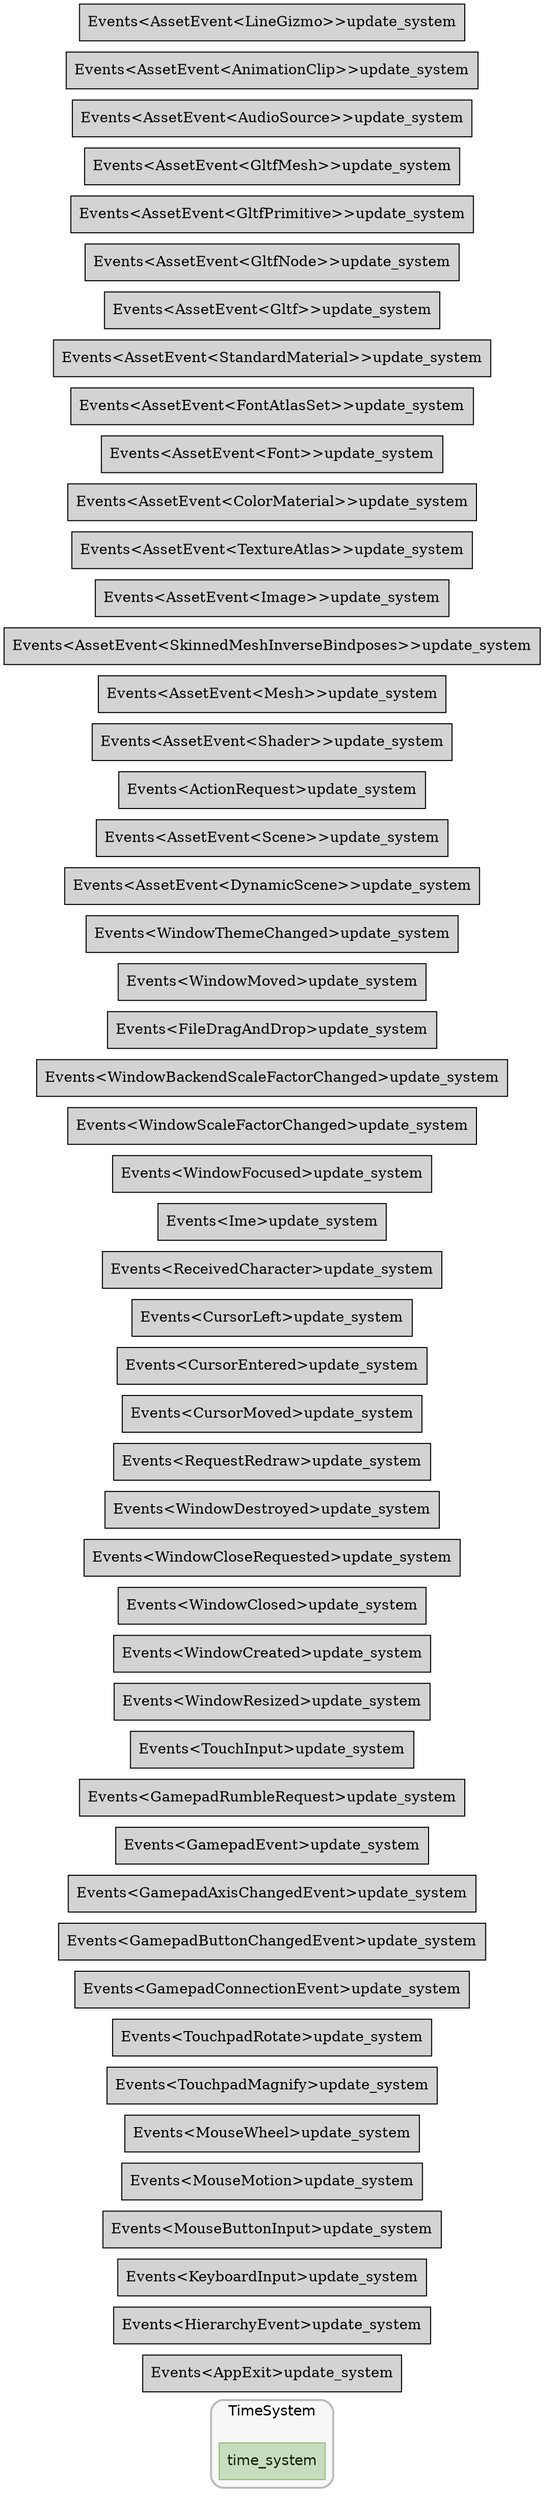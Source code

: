 digraph "" {
	"compound"="true";
	"splines"="spline";
	"rankdir"="LR";
	"bgcolor"="white";
	"fontname"="Helvetica";
	"nodesep"="0.15";
	edge ["penwidth"="2"];
	node ["shape"="box", "style"="filled"];
	subgraph "clusternode_Set(2)" {
		"style"="rounded,filled";
		"label"="TimeSystem";
		"tooltip"="TimeSystem";
		"fillcolor"="#00000008";
		"fontcolor"="#000000";
		"color"="#00000040";
		"penwidth"="2";
		"set_marker_node_Set(2)" ["style"="invis", "label"="", "height"="0", "shape"="point"]
		"node_System(1)" ["label"="time_system", "tooltip"="bevy_time::time_system", "fillcolor"="#c7ddbd", "fontname"="Helvetica", "fontcolor"="#162111", "color"="#8dba79", "penwidth"="1"]
	}
	
	"node_System(0)" ["label"="Events<AppExit>update_system", "tooltip"="bevy_ecs::event::Events<bevy_app::app::AppExit>::update_system"]
	"node_System(2)" ["label"="Events<HierarchyEvent>update_system", "tooltip"="bevy_ecs::event::Events<bevy_hierarchy::events::HierarchyEvent>::update_system"]
	"node_System(3)" ["label"="Events<KeyboardInput>update_system", "tooltip"="bevy_ecs::event::Events<bevy_input::keyboard::KeyboardInput>::update_system"]
	"node_System(4)" ["label"="Events<MouseButtonInput>update_system", "tooltip"="bevy_ecs::event::Events<bevy_input::mouse::MouseButtonInput>::update_system"]
	"node_System(5)" ["label"="Events<MouseMotion>update_system", "tooltip"="bevy_ecs::event::Events<bevy_input::mouse::MouseMotion>::update_system"]
	"node_System(6)" ["label"="Events<MouseWheel>update_system", "tooltip"="bevy_ecs::event::Events<bevy_input::mouse::MouseWheel>::update_system"]
	"node_System(7)" ["label"="Events<TouchpadMagnify>update_system", "tooltip"="bevy_ecs::event::Events<bevy_input::touchpad::TouchpadMagnify>::update_system"]
	"node_System(8)" ["label"="Events<TouchpadRotate>update_system", "tooltip"="bevy_ecs::event::Events<bevy_input::touchpad::TouchpadRotate>::update_system"]
	"node_System(9)" ["label"="Events<GamepadConnectionEvent>update_system", "tooltip"="bevy_ecs::event::Events<bevy_input::gamepad::GamepadConnectionEvent>::update_system"]
	"node_System(10)" ["label"="Events<GamepadButtonChangedEvent>update_system", "tooltip"="bevy_ecs::event::Events<bevy_input::gamepad::GamepadButtonChangedEvent>::update_system"]
	"node_System(11)" ["label"="Events<GamepadAxisChangedEvent>update_system", "tooltip"="bevy_ecs::event::Events<bevy_input::gamepad::GamepadAxisChangedEvent>::update_system"]
	"node_System(12)" ["label"="Events<GamepadEvent>update_system", "tooltip"="bevy_ecs::event::Events<bevy_input::gamepad::GamepadEvent>::update_system"]
	"node_System(13)" ["label"="Events<GamepadRumbleRequest>update_system", "tooltip"="bevy_ecs::event::Events<bevy_input::gamepad::GamepadRumbleRequest>::update_system"]
	"node_System(14)" ["label"="Events<TouchInput>update_system", "tooltip"="bevy_ecs::event::Events<bevy_input::touch::TouchInput>::update_system"]
	"node_System(15)" ["label"="Events<WindowResized>update_system", "tooltip"="bevy_ecs::event::Events<bevy_window::event::WindowResized>::update_system"]
	"node_System(16)" ["label"="Events<WindowCreated>update_system", "tooltip"="bevy_ecs::event::Events<bevy_window::event::WindowCreated>::update_system"]
	"node_System(17)" ["label"="Events<WindowClosed>update_system", "tooltip"="bevy_ecs::event::Events<bevy_window::event::WindowClosed>::update_system"]
	"node_System(18)" ["label"="Events<WindowCloseRequested>update_system", "tooltip"="bevy_ecs::event::Events<bevy_window::event::WindowCloseRequested>::update_system"]
	"node_System(19)" ["label"="Events<WindowDestroyed>update_system", "tooltip"="bevy_ecs::event::Events<bevy_window::event::WindowDestroyed>::update_system"]
	"node_System(20)" ["label"="Events<RequestRedraw>update_system", "tooltip"="bevy_ecs::event::Events<bevy_window::event::RequestRedraw>::update_system"]
	"node_System(21)" ["label"="Events<CursorMoved>update_system", "tooltip"="bevy_ecs::event::Events<bevy_window::event::CursorMoved>::update_system"]
	"node_System(22)" ["label"="Events<CursorEntered>update_system", "tooltip"="bevy_ecs::event::Events<bevy_window::event::CursorEntered>::update_system"]
	"node_System(23)" ["label"="Events<CursorLeft>update_system", "tooltip"="bevy_ecs::event::Events<bevy_window::event::CursorLeft>::update_system"]
	"node_System(24)" ["label"="Events<ReceivedCharacter>update_system", "tooltip"="bevy_ecs::event::Events<bevy_window::event::ReceivedCharacter>::update_system"]
	"node_System(25)" ["label"="Events<Ime>update_system", "tooltip"="bevy_ecs::event::Events<bevy_window::event::Ime>::update_system"]
	"node_System(26)" ["label"="Events<WindowFocused>update_system", "tooltip"="bevy_ecs::event::Events<bevy_window::event::WindowFocused>::update_system"]
	"node_System(27)" ["label"="Events<WindowScaleFactorChanged>update_system", "tooltip"="bevy_ecs::event::Events<bevy_window::event::WindowScaleFactorChanged>::update_system"]
	"node_System(28)" ["label"="Events<WindowBackendScaleFactorChanged>update_system", "tooltip"="bevy_ecs::event::Events<bevy_window::event::WindowBackendScaleFactorChanged>::update_system"]
	"node_System(29)" ["label"="Events<FileDragAndDrop>update_system", "tooltip"="bevy_ecs::event::Events<bevy_window::event::FileDragAndDrop>::update_system"]
	"node_System(30)" ["label"="Events<WindowMoved>update_system", "tooltip"="bevy_ecs::event::Events<bevy_window::event::WindowMoved>::update_system"]
	"node_System(31)" ["label"="Events<WindowThemeChanged>update_system", "tooltip"="bevy_ecs::event::Events<bevy_window::event::WindowThemeChanged>::update_system"]
	"node_System(32)" ["label"="Events<AssetEvent<DynamicScene>>update_system", "tooltip"="bevy_ecs::event::Events<bevy_asset::assets::AssetEvent<bevy_scene::dynamic_scene::DynamicScene>>::update_system"]
	"node_System(33)" ["label"="Events<AssetEvent<Scene>>update_system", "tooltip"="bevy_ecs::event::Events<bevy_asset::assets::AssetEvent<bevy_scene::scene::Scene>>::update_system"]
	"node_System(34)" ["label"="Events<ActionRequest>update_system", "tooltip"="bevy_ecs::event::Events<bevy_a11y::ActionRequest>::update_system"]
	"node_System(35)" ["label"="Events<AssetEvent<Shader>>update_system", "tooltip"="bevy_ecs::event::Events<bevy_asset::assets::AssetEvent<bevy_render::render_resource::shader::Shader>>::update_system"]
	"node_System(36)" ["label"="Events<AssetEvent<Mesh>>update_system", "tooltip"="bevy_ecs::event::Events<bevy_asset::assets::AssetEvent<bevy_render::mesh::mesh::Mesh>>::update_system"]
	"node_System(37)" ["label"="Events<AssetEvent<SkinnedMeshInverseBindposes>>update_system", "tooltip"="bevy_ecs::event::Events<bevy_asset::assets::AssetEvent<bevy_render::mesh::mesh::skinning::SkinnedMeshInverseBindposes>>::update_system"]
	"node_System(38)" ["label"="Events<AssetEvent<Image>>update_system", "tooltip"="bevy_ecs::event::Events<bevy_asset::assets::AssetEvent<bevy_render::texture::image::Image>>::update_system"]
	"node_System(39)" ["label"="Events<AssetEvent<TextureAtlas>>update_system", "tooltip"="bevy_ecs::event::Events<bevy_asset::assets::AssetEvent<bevy_sprite::texture_atlas::TextureAtlas>>::update_system"]
	"node_System(40)" ["label"="Events<AssetEvent<ColorMaterial>>update_system", "tooltip"="bevy_ecs::event::Events<bevy_asset::assets::AssetEvent<bevy_sprite::mesh2d::color_material::ColorMaterial>>::update_system"]
	"node_System(41)" ["label"="Events<AssetEvent<Font>>update_system", "tooltip"="bevy_ecs::event::Events<bevy_asset::assets::AssetEvent<bevy_text::font::Font>>::update_system"]
	"node_System(42)" ["label"="Events<AssetEvent<FontAtlasSet>>update_system", "tooltip"="bevy_ecs::event::Events<bevy_asset::assets::AssetEvent<bevy_text::font_atlas_set::FontAtlasSet>>::update_system"]
	"node_System(43)" ["label"="Events<AssetEvent<StandardMaterial>>update_system", "tooltip"="bevy_ecs::event::Events<bevy_asset::assets::AssetEvent<bevy_pbr::pbr_material::StandardMaterial>>::update_system"]
	"node_System(44)" ["label"="Events<AssetEvent<Gltf>>update_system", "tooltip"="bevy_ecs::event::Events<bevy_asset::assets::AssetEvent<bevy_gltf::Gltf>>::update_system"]
	"node_System(45)" ["label"="Events<AssetEvent<GltfNode>>update_system", "tooltip"="bevy_ecs::event::Events<bevy_asset::assets::AssetEvent<bevy_gltf::GltfNode>>::update_system"]
	"node_System(46)" ["label"="Events<AssetEvent<GltfPrimitive>>update_system", "tooltip"="bevy_ecs::event::Events<bevy_asset::assets::AssetEvent<bevy_gltf::GltfPrimitive>>::update_system"]
	"node_System(47)" ["label"="Events<AssetEvent<GltfMesh>>update_system", "tooltip"="bevy_ecs::event::Events<bevy_asset::assets::AssetEvent<bevy_gltf::GltfMesh>>::update_system"]
	"node_System(48)" ["label"="Events<AssetEvent<AudioSource>>update_system", "tooltip"="bevy_ecs::event::Events<bevy_asset::assets::AssetEvent<bevy_audio::audio_source::AudioSource>>::update_system"]
	"node_System(49)" ["label"="Events<AssetEvent<AnimationClip>>update_system", "tooltip"="bevy_ecs::event::Events<bevy_asset::assets::AssetEvent<bevy_animation::AnimationClip>>::update_system"]
	"node_System(50)" ["label"="Events<AssetEvent<LineGizmo>>update_system", "tooltip"="bevy_ecs::event::Events<bevy_asset::assets::AssetEvent<bevy_gizmos::LineGizmo>>::update_system"]
}
